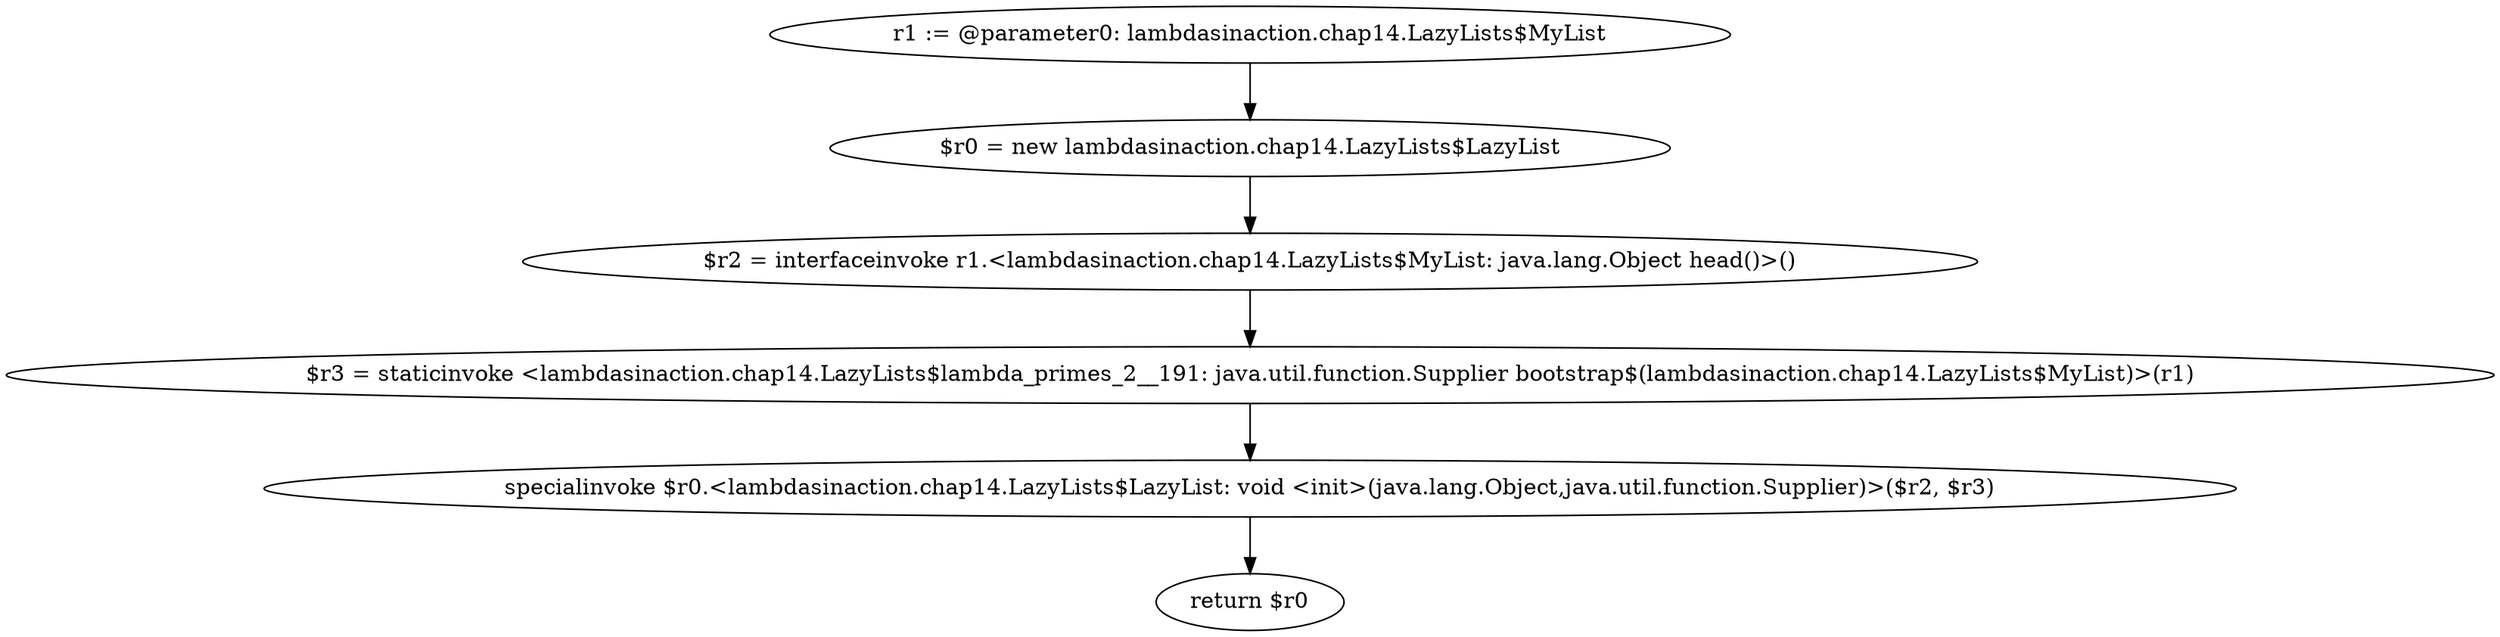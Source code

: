 digraph "unitGraph" {
    "r1 := @parameter0: lambdasinaction.chap14.LazyLists$MyList"
    "$r0 = new lambdasinaction.chap14.LazyLists$LazyList"
    "$r2 = interfaceinvoke r1.<lambdasinaction.chap14.LazyLists$MyList: java.lang.Object head()>()"
    "$r3 = staticinvoke <lambdasinaction.chap14.LazyLists$lambda_primes_2__191: java.util.function.Supplier bootstrap$(lambdasinaction.chap14.LazyLists$MyList)>(r1)"
    "specialinvoke $r0.<lambdasinaction.chap14.LazyLists$LazyList: void <init>(java.lang.Object,java.util.function.Supplier)>($r2, $r3)"
    "return $r0"
    "r1 := @parameter0: lambdasinaction.chap14.LazyLists$MyList"->"$r0 = new lambdasinaction.chap14.LazyLists$LazyList";
    "$r0 = new lambdasinaction.chap14.LazyLists$LazyList"->"$r2 = interfaceinvoke r1.<lambdasinaction.chap14.LazyLists$MyList: java.lang.Object head()>()";
    "$r2 = interfaceinvoke r1.<lambdasinaction.chap14.LazyLists$MyList: java.lang.Object head()>()"->"$r3 = staticinvoke <lambdasinaction.chap14.LazyLists$lambda_primes_2__191: java.util.function.Supplier bootstrap$(lambdasinaction.chap14.LazyLists$MyList)>(r1)";
    "$r3 = staticinvoke <lambdasinaction.chap14.LazyLists$lambda_primes_2__191: java.util.function.Supplier bootstrap$(lambdasinaction.chap14.LazyLists$MyList)>(r1)"->"specialinvoke $r0.<lambdasinaction.chap14.LazyLists$LazyList: void <init>(java.lang.Object,java.util.function.Supplier)>($r2, $r3)";
    "specialinvoke $r0.<lambdasinaction.chap14.LazyLists$LazyList: void <init>(java.lang.Object,java.util.function.Supplier)>($r2, $r3)"->"return $r0";
}

